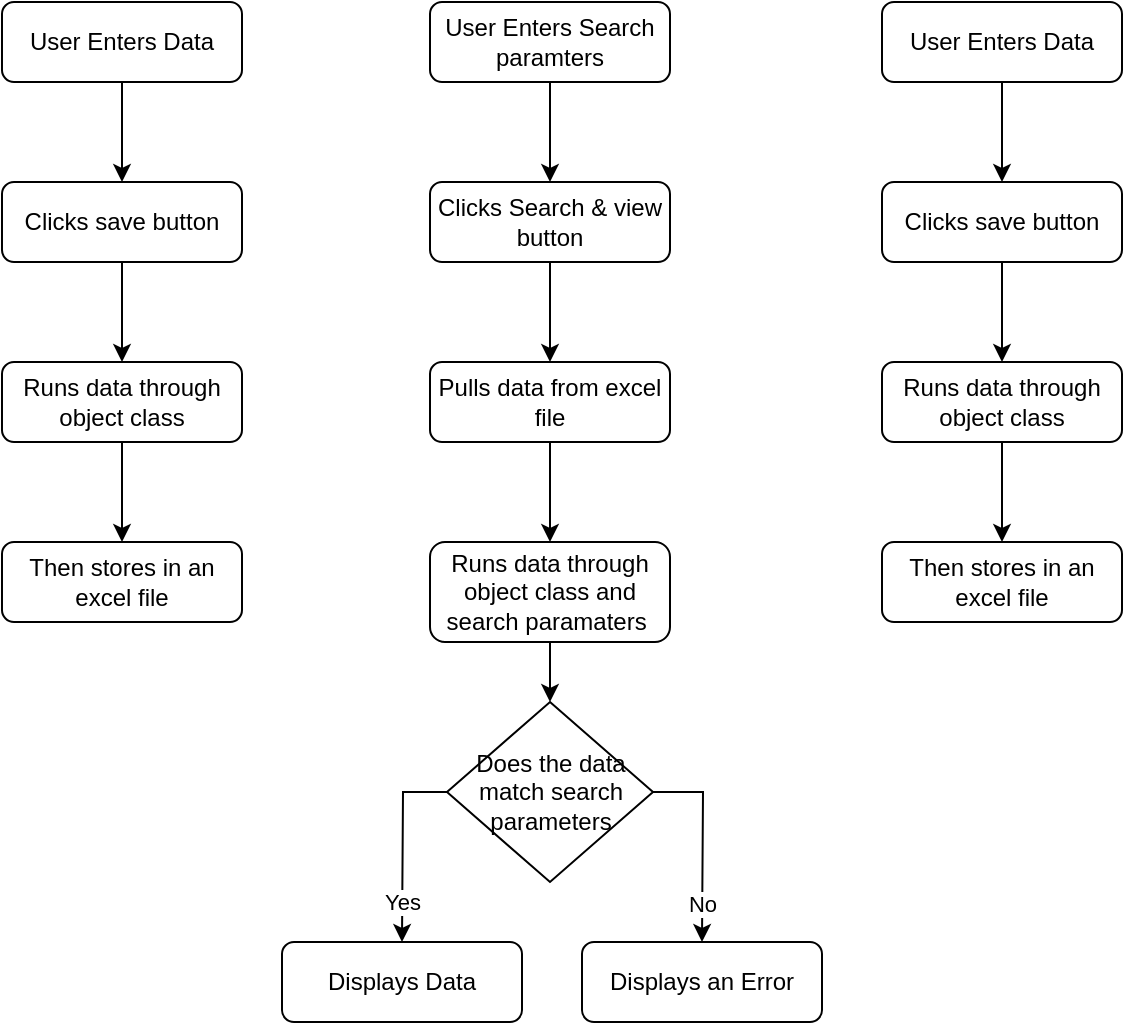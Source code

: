 <mxfile version="18.0.1" type="device"><diagram id="C5RBs43oDa-KdzZeNtuy" name="Page-1"><mxGraphModel dx="1186" dy="627" grid="1" gridSize="10" guides="1" tooltips="1" connect="1" arrows="1" fold="1" page="1" pageScale="1" pageWidth="827" pageHeight="1169" math="0" shadow="0"><root><mxCell id="WIyWlLk6GJQsqaUBKTNV-0"/><mxCell id="WIyWlLk6GJQsqaUBKTNV-1" parent="WIyWlLk6GJQsqaUBKTNV-0"/><mxCell id="kvYSFFymIIxcJyao1rBy-3" style="edgeStyle=orthogonalEdgeStyle;rounded=0;orthogonalLoop=1;jettySize=auto;html=1;entryX=0.5;entryY=0;entryDx=0;entryDy=0;" edge="1" parent="WIyWlLk6GJQsqaUBKTNV-1" source="WIyWlLk6GJQsqaUBKTNV-3" target="WIyWlLk6GJQsqaUBKTNV-7"><mxGeometry relative="1" as="geometry"/></mxCell><mxCell id="WIyWlLk6GJQsqaUBKTNV-3" value="User Enters Data" style="rounded=1;whiteSpace=wrap;html=1;fontSize=12;glass=0;strokeWidth=1;shadow=0;" parent="WIyWlLk6GJQsqaUBKTNV-1" vertex="1"><mxGeometry x="80" y="80" width="120" height="40" as="geometry"/></mxCell><mxCell id="kvYSFFymIIxcJyao1rBy-1" style="edgeStyle=orthogonalEdgeStyle;rounded=0;orthogonalLoop=1;jettySize=auto;html=1;entryX=0.5;entryY=0;entryDx=0;entryDy=0;" edge="1" parent="WIyWlLk6GJQsqaUBKTNV-1" source="WIyWlLk6GJQsqaUBKTNV-7" target="WIyWlLk6GJQsqaUBKTNV-12"><mxGeometry relative="1" as="geometry"/></mxCell><mxCell id="WIyWlLk6GJQsqaUBKTNV-7" value="Clicks save button" style="rounded=1;whiteSpace=wrap;html=1;fontSize=12;glass=0;strokeWidth=1;shadow=0;" parent="WIyWlLk6GJQsqaUBKTNV-1" vertex="1"><mxGeometry x="80" y="170" width="120" height="40" as="geometry"/></mxCell><mxCell id="WIyWlLk6GJQsqaUBKTNV-11" value="Then stores in an excel file" style="rounded=1;whiteSpace=wrap;html=1;fontSize=12;glass=0;strokeWidth=1;shadow=0;" parent="WIyWlLk6GJQsqaUBKTNV-1" vertex="1"><mxGeometry x="80" y="350" width="120" height="40" as="geometry"/></mxCell><mxCell id="kvYSFFymIIxcJyao1rBy-2" style="edgeStyle=orthogonalEdgeStyle;rounded=0;orthogonalLoop=1;jettySize=auto;html=1;" edge="1" parent="WIyWlLk6GJQsqaUBKTNV-1" source="WIyWlLk6GJQsqaUBKTNV-12" target="WIyWlLk6GJQsqaUBKTNV-11"><mxGeometry relative="1" as="geometry"/></mxCell><mxCell id="WIyWlLk6GJQsqaUBKTNV-12" value="Runs data through object class" style="rounded=1;whiteSpace=wrap;html=1;fontSize=12;glass=0;strokeWidth=1;shadow=0;" parent="WIyWlLk6GJQsqaUBKTNV-1" vertex="1"><mxGeometry x="80" y="260" width="120" height="40" as="geometry"/></mxCell><mxCell id="kvYSFFymIIxcJyao1rBy-4" style="edgeStyle=orthogonalEdgeStyle;rounded=0;orthogonalLoop=1;jettySize=auto;html=1;entryX=0.5;entryY=0;entryDx=0;entryDy=0;" edge="1" parent="WIyWlLk6GJQsqaUBKTNV-1" source="kvYSFFymIIxcJyao1rBy-5" target="kvYSFFymIIxcJyao1rBy-7"><mxGeometry relative="1" as="geometry"/></mxCell><mxCell id="kvYSFFymIIxcJyao1rBy-5" value="User Enters Search paramters" style="rounded=1;whiteSpace=wrap;html=1;fontSize=12;glass=0;strokeWidth=1;shadow=0;" vertex="1" parent="WIyWlLk6GJQsqaUBKTNV-1"><mxGeometry x="294" y="80" width="120" height="40" as="geometry"/></mxCell><mxCell id="kvYSFFymIIxcJyao1rBy-6" style="edgeStyle=orthogonalEdgeStyle;rounded=0;orthogonalLoop=1;jettySize=auto;html=1;entryX=0.5;entryY=0;entryDx=0;entryDy=0;" edge="1" parent="WIyWlLk6GJQsqaUBKTNV-1" source="kvYSFFymIIxcJyao1rBy-7" target="kvYSFFymIIxcJyao1rBy-10"><mxGeometry relative="1" as="geometry"/></mxCell><mxCell id="kvYSFFymIIxcJyao1rBy-7" value="Clicks Search &amp;amp; view button" style="rounded=1;whiteSpace=wrap;html=1;fontSize=12;glass=0;strokeWidth=1;shadow=0;" vertex="1" parent="WIyWlLk6GJQsqaUBKTNV-1"><mxGeometry x="294" y="170" width="120" height="40" as="geometry"/></mxCell><mxCell id="kvYSFFymIIxcJyao1rBy-22" style="edgeStyle=orthogonalEdgeStyle;rounded=0;orthogonalLoop=1;jettySize=auto;html=1;entryX=0.5;entryY=0;entryDx=0;entryDy=0;" edge="1" parent="WIyWlLk6GJQsqaUBKTNV-1" source="kvYSFFymIIxcJyao1rBy-8" target="kvYSFFymIIxcJyao1rBy-21"><mxGeometry relative="1" as="geometry"/></mxCell><mxCell id="kvYSFFymIIxcJyao1rBy-8" value="Runs data through object class and search paramaters&amp;nbsp;" style="rounded=1;whiteSpace=wrap;html=1;fontSize=12;glass=0;strokeWidth=1;shadow=0;" vertex="1" parent="WIyWlLk6GJQsqaUBKTNV-1"><mxGeometry x="294" y="350" width="120" height="50" as="geometry"/></mxCell><mxCell id="kvYSFFymIIxcJyao1rBy-9" style="edgeStyle=orthogonalEdgeStyle;rounded=0;orthogonalLoop=1;jettySize=auto;html=1;" edge="1" parent="WIyWlLk6GJQsqaUBKTNV-1" source="kvYSFFymIIxcJyao1rBy-10" target="kvYSFFymIIxcJyao1rBy-8"><mxGeometry relative="1" as="geometry"/></mxCell><mxCell id="kvYSFFymIIxcJyao1rBy-10" value="Pulls data from excel file" style="rounded=1;whiteSpace=wrap;html=1;fontSize=12;glass=0;strokeWidth=1;shadow=0;" vertex="1" parent="WIyWlLk6GJQsqaUBKTNV-1"><mxGeometry x="294" y="260" width="120" height="40" as="geometry"/></mxCell><mxCell id="kvYSFFymIIxcJyao1rBy-11" style="edgeStyle=orthogonalEdgeStyle;rounded=0;orthogonalLoop=1;jettySize=auto;html=1;entryX=0.5;entryY=0;entryDx=0;entryDy=0;" edge="1" parent="WIyWlLk6GJQsqaUBKTNV-1" source="kvYSFFymIIxcJyao1rBy-12" target="kvYSFFymIIxcJyao1rBy-14"><mxGeometry relative="1" as="geometry"/></mxCell><mxCell id="kvYSFFymIIxcJyao1rBy-12" value="User Enters Data" style="rounded=1;whiteSpace=wrap;html=1;fontSize=12;glass=0;strokeWidth=1;shadow=0;" vertex="1" parent="WIyWlLk6GJQsqaUBKTNV-1"><mxGeometry x="520" y="80" width="120" height="40" as="geometry"/></mxCell><mxCell id="kvYSFFymIIxcJyao1rBy-13" style="edgeStyle=orthogonalEdgeStyle;rounded=0;orthogonalLoop=1;jettySize=auto;html=1;entryX=0.5;entryY=0;entryDx=0;entryDy=0;" edge="1" parent="WIyWlLk6GJQsqaUBKTNV-1" source="kvYSFFymIIxcJyao1rBy-14" target="kvYSFFymIIxcJyao1rBy-17"><mxGeometry relative="1" as="geometry"/></mxCell><mxCell id="kvYSFFymIIxcJyao1rBy-14" value="Clicks save button" style="rounded=1;whiteSpace=wrap;html=1;fontSize=12;glass=0;strokeWidth=1;shadow=0;" vertex="1" parent="WIyWlLk6GJQsqaUBKTNV-1"><mxGeometry x="520" y="170" width="120" height="40" as="geometry"/></mxCell><mxCell id="kvYSFFymIIxcJyao1rBy-15" value="Then stores in an excel file" style="rounded=1;whiteSpace=wrap;html=1;fontSize=12;glass=0;strokeWidth=1;shadow=0;" vertex="1" parent="WIyWlLk6GJQsqaUBKTNV-1"><mxGeometry x="520" y="350" width="120" height="40" as="geometry"/></mxCell><mxCell id="kvYSFFymIIxcJyao1rBy-16" style="edgeStyle=orthogonalEdgeStyle;rounded=0;orthogonalLoop=1;jettySize=auto;html=1;" edge="1" parent="WIyWlLk6GJQsqaUBKTNV-1" source="kvYSFFymIIxcJyao1rBy-17" target="kvYSFFymIIxcJyao1rBy-15"><mxGeometry relative="1" as="geometry"/></mxCell><mxCell id="kvYSFFymIIxcJyao1rBy-17" value="Runs data through object class" style="rounded=1;whiteSpace=wrap;html=1;fontSize=12;glass=0;strokeWidth=1;shadow=0;" vertex="1" parent="WIyWlLk6GJQsqaUBKTNV-1"><mxGeometry x="520" y="260" width="120" height="40" as="geometry"/></mxCell><mxCell id="kvYSFFymIIxcJyao1rBy-23" style="edgeStyle=orthogonalEdgeStyle;rounded=0;orthogonalLoop=1;jettySize=auto;html=1;" edge="1" parent="WIyWlLk6GJQsqaUBKTNV-1" source="kvYSFFymIIxcJyao1rBy-21"><mxGeometry relative="1" as="geometry"><mxPoint x="430" y="550" as="targetPoint"/></mxGeometry></mxCell><mxCell id="kvYSFFymIIxcJyao1rBy-26" value="No" style="edgeLabel;html=1;align=center;verticalAlign=middle;resizable=0;points=[];" vertex="1" connectable="0" parent="kvYSFFymIIxcJyao1rBy-23"><mxGeometry x="0.608" relative="1" as="geometry"><mxPoint as="offset"/></mxGeometry></mxCell><mxCell id="kvYSFFymIIxcJyao1rBy-24" style="edgeStyle=orthogonalEdgeStyle;rounded=0;orthogonalLoop=1;jettySize=auto;html=1;" edge="1" parent="WIyWlLk6GJQsqaUBKTNV-1" source="kvYSFFymIIxcJyao1rBy-21"><mxGeometry relative="1" as="geometry"><mxPoint x="280" y="550" as="targetPoint"/></mxGeometry></mxCell><mxCell id="kvYSFFymIIxcJyao1rBy-25" value="Yes" style="edgeLabel;html=1;align=center;verticalAlign=middle;resizable=0;points=[];" vertex="1" connectable="0" parent="kvYSFFymIIxcJyao1rBy-24"><mxGeometry x="0.58" relative="1" as="geometry"><mxPoint as="offset"/></mxGeometry></mxCell><mxCell id="kvYSFFymIIxcJyao1rBy-21" value="Does the data match search parameters" style="rhombus;whiteSpace=wrap;html=1;" vertex="1" parent="WIyWlLk6GJQsqaUBKTNV-1"><mxGeometry x="302.5" y="430" width="103" height="90" as="geometry"/></mxCell><mxCell id="kvYSFFymIIxcJyao1rBy-28" value="Displays Data" style="rounded=1;whiteSpace=wrap;html=1;fontSize=12;glass=0;strokeWidth=1;shadow=0;" vertex="1" parent="WIyWlLk6GJQsqaUBKTNV-1"><mxGeometry x="220" y="550" width="120" height="40" as="geometry"/></mxCell><mxCell id="kvYSFFymIIxcJyao1rBy-29" value="Displays an Error" style="rounded=1;whiteSpace=wrap;html=1;fontSize=12;glass=0;strokeWidth=1;shadow=0;" vertex="1" parent="WIyWlLk6GJQsqaUBKTNV-1"><mxGeometry x="370" y="550" width="120" height="40" as="geometry"/></mxCell></root></mxGraphModel></diagram></mxfile>